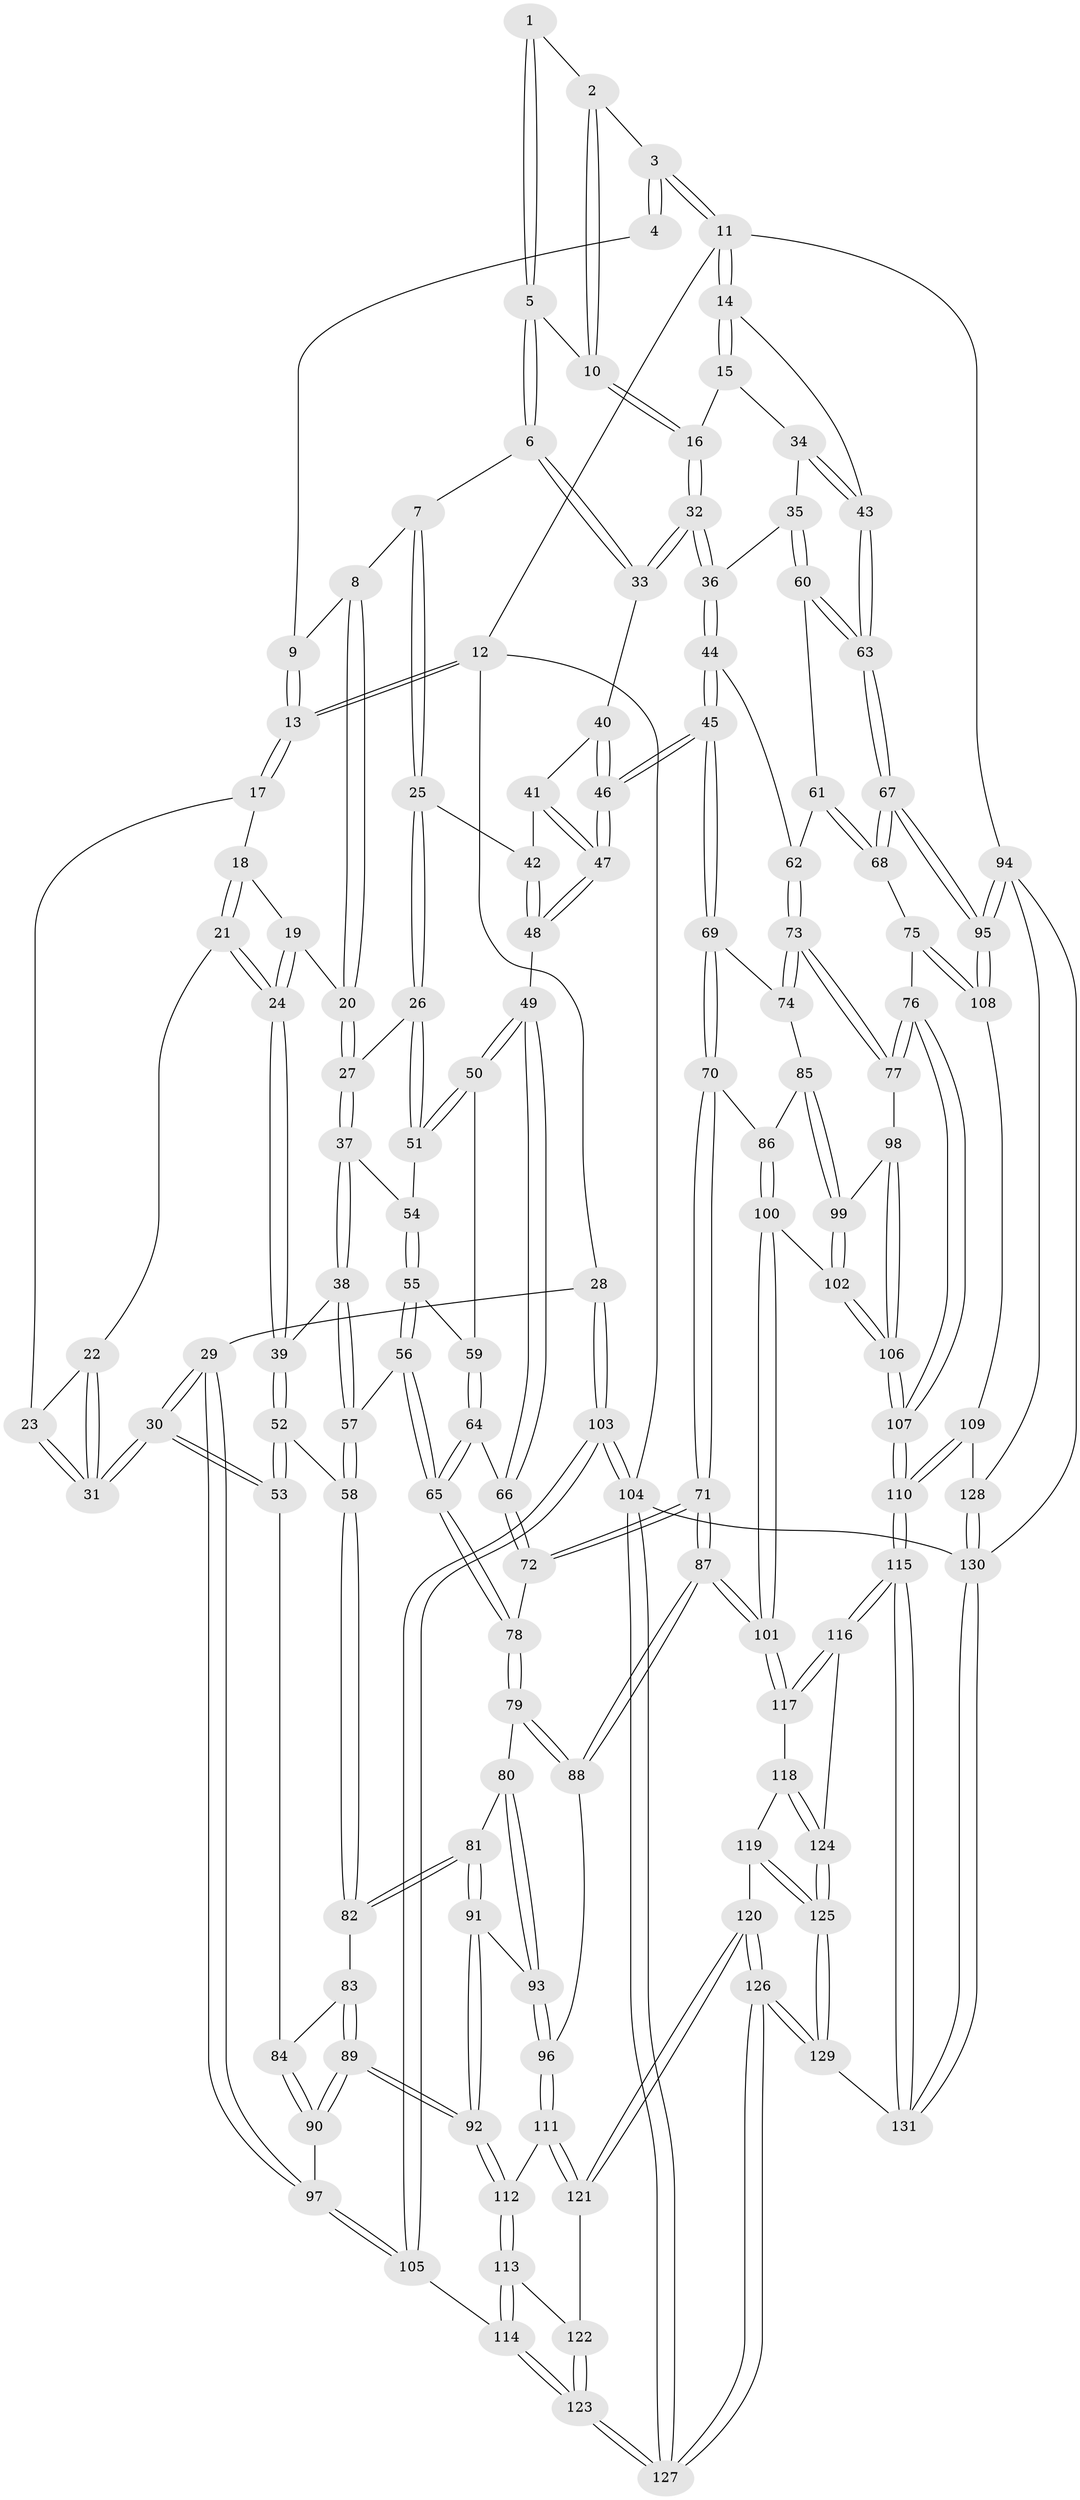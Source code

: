 // Generated by graph-tools (version 1.1) at 2025/51/03/09/25 03:51:03]
// undirected, 131 vertices, 324 edges
graph export_dot {
graph [start="1"]
  node [color=gray90,style=filled];
  1 [pos="+0.7212525569621241+0.02495416381018021"];
  2 [pos="+0.8766843994157457+0.02643274985537526"];
  3 [pos="+1+0"];
  4 [pos="+0.615868051080692+0"];
  5 [pos="+0.7250907422730821+0.0813184598604479"];
  6 [pos="+0.6575521470042134+0.17114362602840302"];
  7 [pos="+0.5678004420232995+0.11741665636365917"];
  8 [pos="+0.4536543617530475+0"];
  9 [pos="+0.4573128495938801+0"];
  10 [pos="+0.8579286131200484+0.12376683121224694"];
  11 [pos="+1+0"];
  12 [pos="+0+0"];
  13 [pos="+0+0"];
  14 [pos="+1+0"];
  15 [pos="+0.9052195919648339+0.14868227173062493"];
  16 [pos="+0.861837371652278+0.13373314468038222"];
  17 [pos="+0.08752448475566721+0.04776358917241685"];
  18 [pos="+0.17254541382752694+0.10457084896444709"];
  19 [pos="+0.2649178513780048+0.12423340843474573"];
  20 [pos="+0.3515271160190061+0.11729262645427445"];
  21 [pos="+0.186148215273773+0.277184677117003"];
  22 [pos="+0.11382795158027696+0.24714635093332568"];
  23 [pos="+0.08270386540295183+0.12254221847615938"];
  24 [pos="+0.2000591672898698+0.2910216855354304"];
  25 [pos="+0.460127333033856+0.2585948420574686"];
  26 [pos="+0.4333325872225145+0.26763896419239547"];
  27 [pos="+0.35251994711883133+0.12143254281143083"];
  28 [pos="+0+0.39655960036511606"];
  29 [pos="+0+0.39655799205942693"];
  30 [pos="+0+0.39514554729083906"];
  31 [pos="+0+0.3015712869062637"];
  32 [pos="+0.778248370232499+0.2669287608115095"];
  33 [pos="+0.6715017837778786+0.2135244187561206"];
  34 [pos="+0.9807045179293621+0.22784125642896255"];
  35 [pos="+0.8218663614833748+0.3032213346195256"];
  36 [pos="+0.787604982108902+0.2867109596166075"];
  37 [pos="+0.2396803167834153+0.2983720158879367"];
  38 [pos="+0.2080967136794782+0.2962911043251334"];
  39 [pos="+0.20256705953310028+0.2950521601952806"];
  40 [pos="+0.6619133624017779+0.22371304014035578"];
  41 [pos="+0.5752500361939418+0.27595663950713756"];
  42 [pos="+0.5140129344430663+0.26858702945146107"];
  43 [pos="+1+0.3168037124859816"];
  44 [pos="+0.7092306327280641+0.41880386094079497"];
  45 [pos="+0.6442021126389981+0.44646448625805796"];
  46 [pos="+0.6308729081017918+0.4361015317146411"];
  47 [pos="+0.59237478005718+0.4191791609496213"];
  48 [pos="+0.5745930216708613+0.4186083613985667"];
  49 [pos="+0.5113386621142074+0.41943008313107066"];
  50 [pos="+0.43148169005086523+0.31119303839273177"];
  51 [pos="+0.4277825884604014+0.2812572451389598"];
  52 [pos="+0.11231441324525364+0.4080749555350984"];
  53 [pos="+0+0.40774846012501226"];
  54 [pos="+0.2662795650672995+0.3107135960291607"];
  55 [pos="+0.29311916108728636+0.37984573941801275"];
  56 [pos="+0.24965451623639867+0.4589305670148915"];
  57 [pos="+0.24499208370965161+0.4592732577986481"];
  58 [pos="+0.1807137691616559+0.47993910964968467"];
  59 [pos="+0.3635400966801161+0.40830598215743535"];
  60 [pos="+0.9016965335390786+0.39304123605860175"];
  61 [pos="+0.8892439622734507+0.4250911553536357"];
  62 [pos="+0.7848208670316315+0.45924964585207206"];
  63 [pos="+1+0.3169170475171869"];
  64 [pos="+0.36766261270485934+0.4568900375429885"];
  65 [pos="+0.3427150396774381+0.5078037452302498"];
  66 [pos="+0.492817914250274+0.44355003613682414"];
  67 [pos="+1+0.565958716412649"];
  68 [pos="+0.9142842753350872+0.5646824632664117"];
  69 [pos="+0.6441807874125807+0.490987686083891"];
  70 [pos="+0.5683257108420038+0.5796116473474933"];
  71 [pos="+0.5127534317212011+0.6114170370065232"];
  72 [pos="+0.47490722469015095+0.5376591809972281"];
  73 [pos="+0.8095777566165996+0.5959472076991014"];
  74 [pos="+0.6803416874059044+0.5318511091169602"];
  75 [pos="+0.8464676838194253+0.6165989817220828"];
  76 [pos="+0.836406452044441+0.6175329445623123"];
  77 [pos="+0.8225574620581404+0.6109837012661056"];
  78 [pos="+0.34397076873285226+0.5131383481862736"];
  79 [pos="+0.33512255517481676+0.5445375329535366"];
  80 [pos="+0.23602693639923666+0.5672028519845153"];
  81 [pos="+0.21876594248771233+0.5614141025035037"];
  82 [pos="+0.1770491758845809+0.5173894595986129"];
  83 [pos="+0.14152709884806053+0.551566978725663"];
  84 [pos="+0.0231266047029243+0.5180751547773145"];
  85 [pos="+0.6733277190494694+0.6111942182531993"];
  86 [pos="+0.6446511346513174+0.6301210802167309"];
  87 [pos="+0.4835542219611218+0.6920671639516138"];
  88 [pos="+0.35570614530600986+0.655524619276742"];
  89 [pos="+0.10438033290986369+0.6637942704299283"];
  90 [pos="+0.09645705144028412+0.6629989576880635"];
  91 [pos="+0.18254441766540733+0.6665534154749942"];
  92 [pos="+0.12551706981256078+0.6792481564662588"];
  93 [pos="+0.2764606960977839+0.6791321501712424"];
  94 [pos="+1+0.8197146929952209"];
  95 [pos="+1+0.773454093858762"];
  96 [pos="+0.295472074494894+0.68773839204213"];
  97 [pos="+0.0871494406439454+0.6652047752400279"];
  98 [pos="+0.7800998794699228+0.6268045766574587"];
  99 [pos="+0.7181907976402165+0.6451668629117017"];
  100 [pos="+0.6475887586428273+0.6998741369347654"];
  101 [pos="+0.5173390257400472+0.7679679905150341"];
  102 [pos="+0.6701596726421362+0.69950849247543"];
  103 [pos="+0+0.7791172683905299"];
  104 [pos="+0+1"];
  105 [pos="+0+0.7794560246139246"];
  106 [pos="+0.7063130947489783+0.7265014857132442"];
  107 [pos="+0.769233553145289+0.7873745025767165"];
  108 [pos="+0.9163561473158192+0.710751807007411"];
  109 [pos="+0.8661445267757374+0.8593356829261274"];
  110 [pos="+0.7764439863413348+0.8730819816349736"];
  111 [pos="+0.2847299168967129+0.7450347435337494"];
  112 [pos="+0.1375508915240427+0.7456107738752528"];
  113 [pos="+0.13609332804950544+0.8242180524989166"];
  114 [pos="+0.023465667767327888+0.8532460029667548"];
  115 [pos="+0.6855447029298044+0.963845469125844"];
  116 [pos="+0.5694247504652614+0.8463295128714151"];
  117 [pos="+0.517361943797553+0.7794269546816088"];
  118 [pos="+0.4655029921228482+0.8095929855865339"];
  119 [pos="+0.3888529245741122+0.8399049046927114"];
  120 [pos="+0.29763668287501016+0.861624775572606"];
  121 [pos="+0.28597170577050024+0.8488463864304641"];
  122 [pos="+0.1420897824703401+0.8282525256087084"];
  123 [pos="+0.16328885971695953+1"];
  124 [pos="+0.4281623057770662+0.9769769523620027"];
  125 [pos="+0.4258943302596181+0.981040126717961"];
  126 [pos="+0.2738807436375917+1"];
  127 [pos="+0.1826483482615217+1"];
  128 [pos="+0.9659728328975941+0.8856892369753693"];
  129 [pos="+0.3488621004338398+1"];
  130 [pos="+0.8461482251234168+1"];
  131 [pos="+0.6715884150462785+1"];
  1 -- 2;
  1 -- 5;
  1 -- 5;
  2 -- 3;
  2 -- 10;
  2 -- 10;
  3 -- 4;
  3 -- 4;
  3 -- 11;
  3 -- 11;
  4 -- 9;
  5 -- 6;
  5 -- 6;
  5 -- 10;
  6 -- 7;
  6 -- 33;
  6 -- 33;
  7 -- 8;
  7 -- 25;
  7 -- 25;
  8 -- 9;
  8 -- 20;
  8 -- 20;
  9 -- 13;
  9 -- 13;
  10 -- 16;
  10 -- 16;
  11 -- 12;
  11 -- 14;
  11 -- 14;
  11 -- 94;
  12 -- 13;
  12 -- 13;
  12 -- 28;
  12 -- 104;
  13 -- 17;
  13 -- 17;
  14 -- 15;
  14 -- 15;
  14 -- 43;
  15 -- 16;
  15 -- 34;
  16 -- 32;
  16 -- 32;
  17 -- 18;
  17 -- 23;
  18 -- 19;
  18 -- 21;
  18 -- 21;
  19 -- 20;
  19 -- 24;
  19 -- 24;
  20 -- 27;
  20 -- 27;
  21 -- 22;
  21 -- 24;
  21 -- 24;
  22 -- 23;
  22 -- 31;
  22 -- 31;
  23 -- 31;
  23 -- 31;
  24 -- 39;
  24 -- 39;
  25 -- 26;
  25 -- 26;
  25 -- 42;
  26 -- 27;
  26 -- 51;
  26 -- 51;
  27 -- 37;
  27 -- 37;
  28 -- 29;
  28 -- 103;
  28 -- 103;
  29 -- 30;
  29 -- 30;
  29 -- 97;
  29 -- 97;
  30 -- 31;
  30 -- 31;
  30 -- 53;
  30 -- 53;
  32 -- 33;
  32 -- 33;
  32 -- 36;
  32 -- 36;
  33 -- 40;
  34 -- 35;
  34 -- 43;
  34 -- 43;
  35 -- 36;
  35 -- 60;
  35 -- 60;
  36 -- 44;
  36 -- 44;
  37 -- 38;
  37 -- 38;
  37 -- 54;
  38 -- 39;
  38 -- 57;
  38 -- 57;
  39 -- 52;
  39 -- 52;
  40 -- 41;
  40 -- 46;
  40 -- 46;
  41 -- 42;
  41 -- 47;
  41 -- 47;
  42 -- 48;
  42 -- 48;
  43 -- 63;
  43 -- 63;
  44 -- 45;
  44 -- 45;
  44 -- 62;
  45 -- 46;
  45 -- 46;
  45 -- 69;
  45 -- 69;
  46 -- 47;
  46 -- 47;
  47 -- 48;
  47 -- 48;
  48 -- 49;
  49 -- 50;
  49 -- 50;
  49 -- 66;
  49 -- 66;
  50 -- 51;
  50 -- 51;
  50 -- 59;
  51 -- 54;
  52 -- 53;
  52 -- 53;
  52 -- 58;
  53 -- 84;
  54 -- 55;
  54 -- 55;
  55 -- 56;
  55 -- 56;
  55 -- 59;
  56 -- 57;
  56 -- 65;
  56 -- 65;
  57 -- 58;
  57 -- 58;
  58 -- 82;
  58 -- 82;
  59 -- 64;
  59 -- 64;
  60 -- 61;
  60 -- 63;
  60 -- 63;
  61 -- 62;
  61 -- 68;
  61 -- 68;
  62 -- 73;
  62 -- 73;
  63 -- 67;
  63 -- 67;
  64 -- 65;
  64 -- 65;
  64 -- 66;
  65 -- 78;
  65 -- 78;
  66 -- 72;
  66 -- 72;
  67 -- 68;
  67 -- 68;
  67 -- 95;
  67 -- 95;
  68 -- 75;
  69 -- 70;
  69 -- 70;
  69 -- 74;
  70 -- 71;
  70 -- 71;
  70 -- 86;
  71 -- 72;
  71 -- 72;
  71 -- 87;
  71 -- 87;
  72 -- 78;
  73 -- 74;
  73 -- 74;
  73 -- 77;
  73 -- 77;
  74 -- 85;
  75 -- 76;
  75 -- 108;
  75 -- 108;
  76 -- 77;
  76 -- 77;
  76 -- 107;
  76 -- 107;
  77 -- 98;
  78 -- 79;
  78 -- 79;
  79 -- 80;
  79 -- 88;
  79 -- 88;
  80 -- 81;
  80 -- 93;
  80 -- 93;
  81 -- 82;
  81 -- 82;
  81 -- 91;
  81 -- 91;
  82 -- 83;
  83 -- 84;
  83 -- 89;
  83 -- 89;
  84 -- 90;
  84 -- 90;
  85 -- 86;
  85 -- 99;
  85 -- 99;
  86 -- 100;
  86 -- 100;
  87 -- 88;
  87 -- 88;
  87 -- 101;
  87 -- 101;
  88 -- 96;
  89 -- 90;
  89 -- 90;
  89 -- 92;
  89 -- 92;
  90 -- 97;
  91 -- 92;
  91 -- 92;
  91 -- 93;
  92 -- 112;
  92 -- 112;
  93 -- 96;
  93 -- 96;
  94 -- 95;
  94 -- 95;
  94 -- 128;
  94 -- 130;
  95 -- 108;
  95 -- 108;
  96 -- 111;
  96 -- 111;
  97 -- 105;
  97 -- 105;
  98 -- 99;
  98 -- 106;
  98 -- 106;
  99 -- 102;
  99 -- 102;
  100 -- 101;
  100 -- 101;
  100 -- 102;
  101 -- 117;
  101 -- 117;
  102 -- 106;
  102 -- 106;
  103 -- 104;
  103 -- 104;
  103 -- 105;
  103 -- 105;
  104 -- 127;
  104 -- 127;
  104 -- 130;
  105 -- 114;
  106 -- 107;
  106 -- 107;
  107 -- 110;
  107 -- 110;
  108 -- 109;
  109 -- 110;
  109 -- 110;
  109 -- 128;
  110 -- 115;
  110 -- 115;
  111 -- 112;
  111 -- 121;
  111 -- 121;
  112 -- 113;
  112 -- 113;
  113 -- 114;
  113 -- 114;
  113 -- 122;
  114 -- 123;
  114 -- 123;
  115 -- 116;
  115 -- 116;
  115 -- 131;
  115 -- 131;
  116 -- 117;
  116 -- 117;
  116 -- 124;
  117 -- 118;
  118 -- 119;
  118 -- 124;
  118 -- 124;
  119 -- 120;
  119 -- 125;
  119 -- 125;
  120 -- 121;
  120 -- 121;
  120 -- 126;
  120 -- 126;
  121 -- 122;
  122 -- 123;
  122 -- 123;
  123 -- 127;
  123 -- 127;
  124 -- 125;
  124 -- 125;
  125 -- 129;
  125 -- 129;
  126 -- 127;
  126 -- 127;
  126 -- 129;
  126 -- 129;
  128 -- 130;
  128 -- 130;
  129 -- 131;
  130 -- 131;
  130 -- 131;
}
